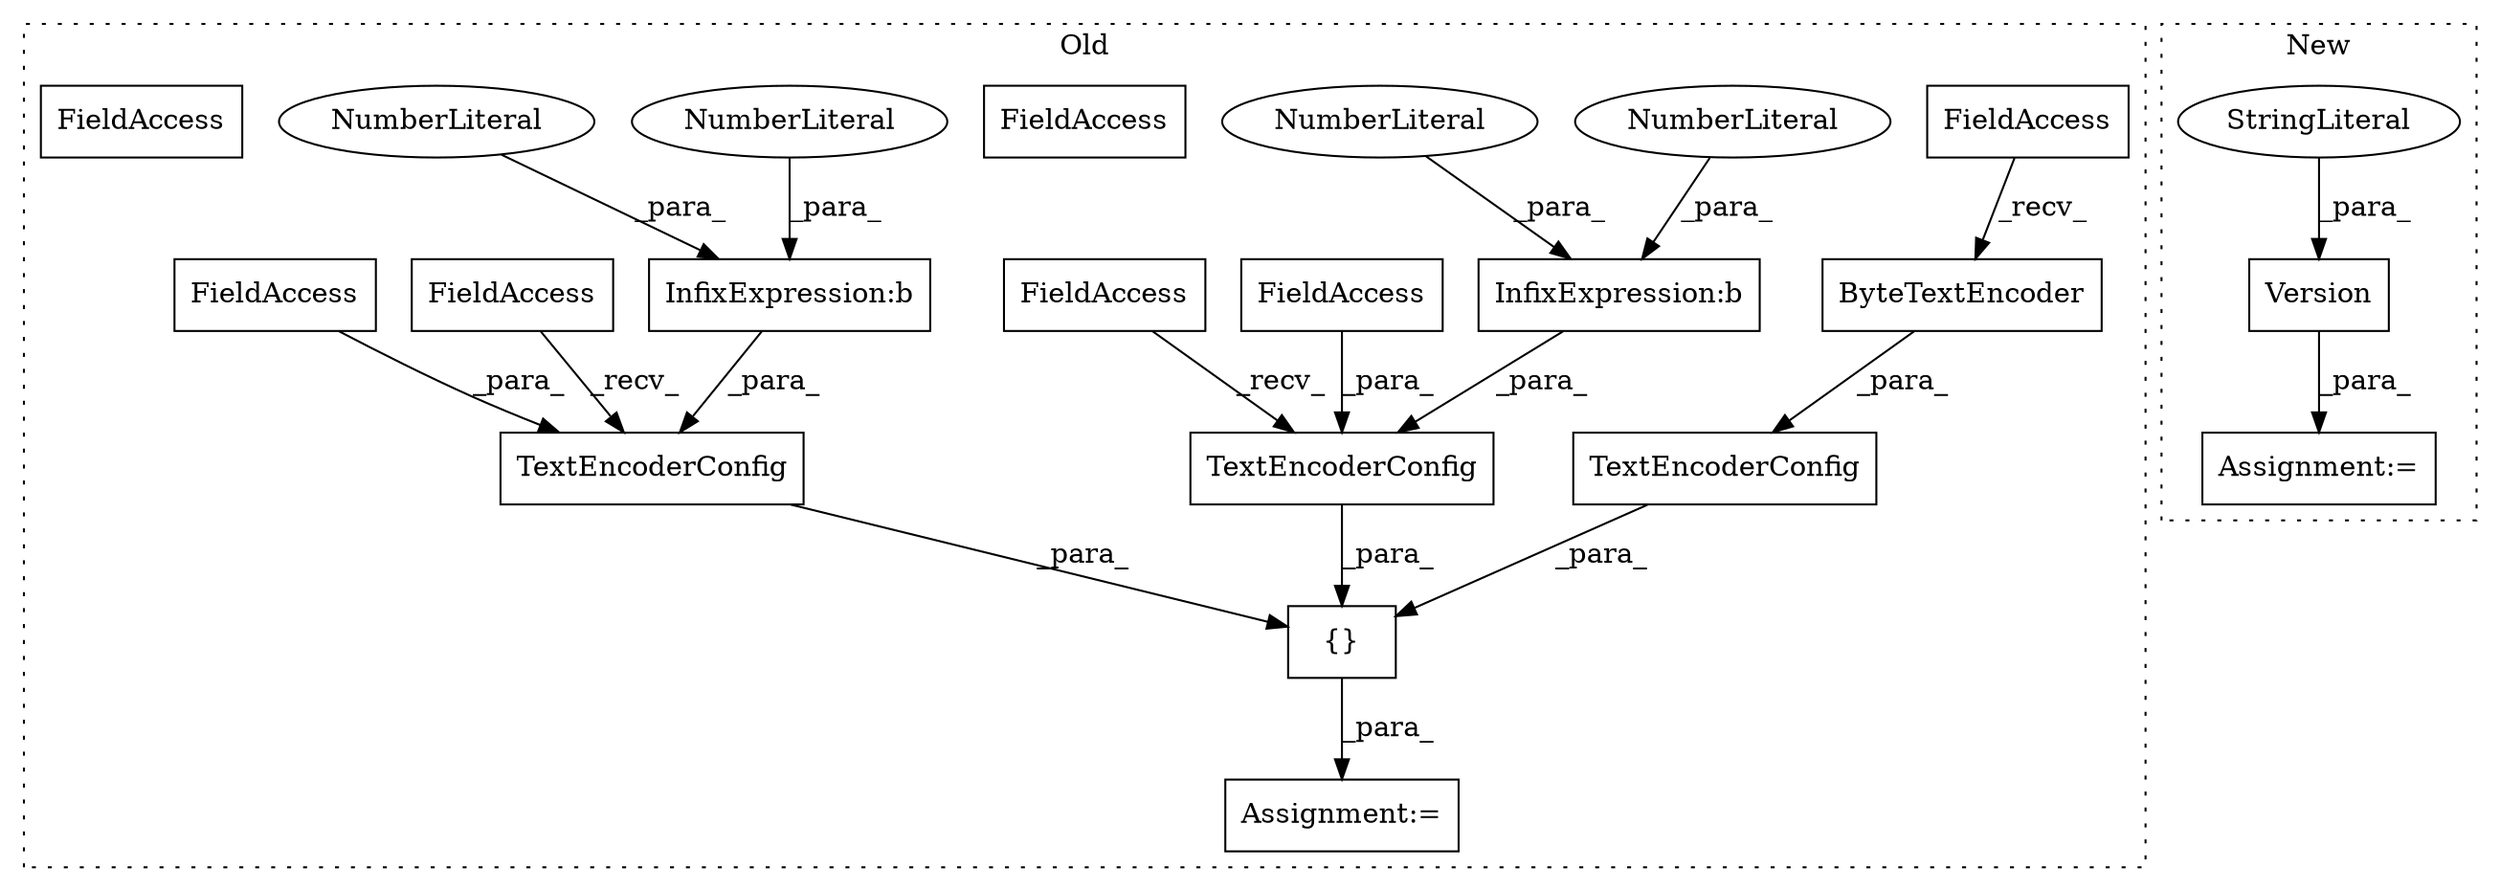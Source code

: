 digraph G {
subgraph cluster0 {
1 [label="ByteTextEncoder" a="32" s="2512" l="17" shape="box"];
3 [label="{}" a="4" s="2272,2989" l="1,1" shape="box"];
4 [label="InfixExpression:b" a="27" s="2981" l="3" shape="box"];
5 [label="NumberLiteral" a="34" s="2980" l="1" shape="ellipse"];
6 [label="NumberLiteral" a="34" s="2984" l="2" shape="ellipse"];
7 [label="FieldAccess" a="22" s="2467" l="19" shape="box"];
8 [label="Assignment:=" a="7" s="2254" l="1" shape="box"];
11 [label="TextEncoderConfig" a="32" s="2897,2987" l="18,1" shape="box"];
12 [label="FieldAccess" a="22" s="2852" l="19" shape="box"];
13 [label="FieldAccess" a="22" s="2915" l="63" shape="box"];
14 [label="TextEncoderConfig" a="32" s="2449,2529" l="18,1" shape="box"];
15 [label="InfixExpression:b" a="27" s="2751" l="3" shape="box"];
16 [label="NumberLiteral" a="34" s="2750" l="1" shape="ellipse"];
17 [label="NumberLiteral" a="34" s="2754" l="2" shape="ellipse"];
18 [label="FieldAccess" a="22" s="2685" l="63" shape="box"];
19 [label="TextEncoderConfig" a="32" s="2667,2757" l="18,1" shape="box"];
20 [label="FieldAccess" a="22" s="2622" l="19" shape="box"];
21 [label="FieldAccess" a="22" s="2915" l="63" shape="box"];
22 [label="FieldAccess" a="22" s="2685" l="63" shape="box"];
label = "Old";
style="dotted";
}
subgraph cluster1 {
2 [label="Version" a="32" s="1982,1997" l="8,1" shape="box"];
9 [label="Assignment:=" a="7" s="1945" l="1" shape="box"];
10 [label="StringLiteral" a="45" s="1990" l="7" shape="ellipse"];
label = "New";
style="dotted";
}
1 -> 14 [label="_para_"];
2 -> 9 [label="_para_"];
3 -> 8 [label="_para_"];
4 -> 11 [label="_para_"];
5 -> 4 [label="_para_"];
6 -> 4 [label="_para_"];
7 -> 1 [label="_recv_"];
10 -> 2 [label="_para_"];
11 -> 3 [label="_para_"];
12 -> 11 [label="_recv_"];
14 -> 3 [label="_para_"];
15 -> 19 [label="_para_"];
16 -> 15 [label="_para_"];
17 -> 15 [label="_para_"];
19 -> 3 [label="_para_"];
20 -> 19 [label="_recv_"];
21 -> 11 [label="_para_"];
22 -> 19 [label="_para_"];
}